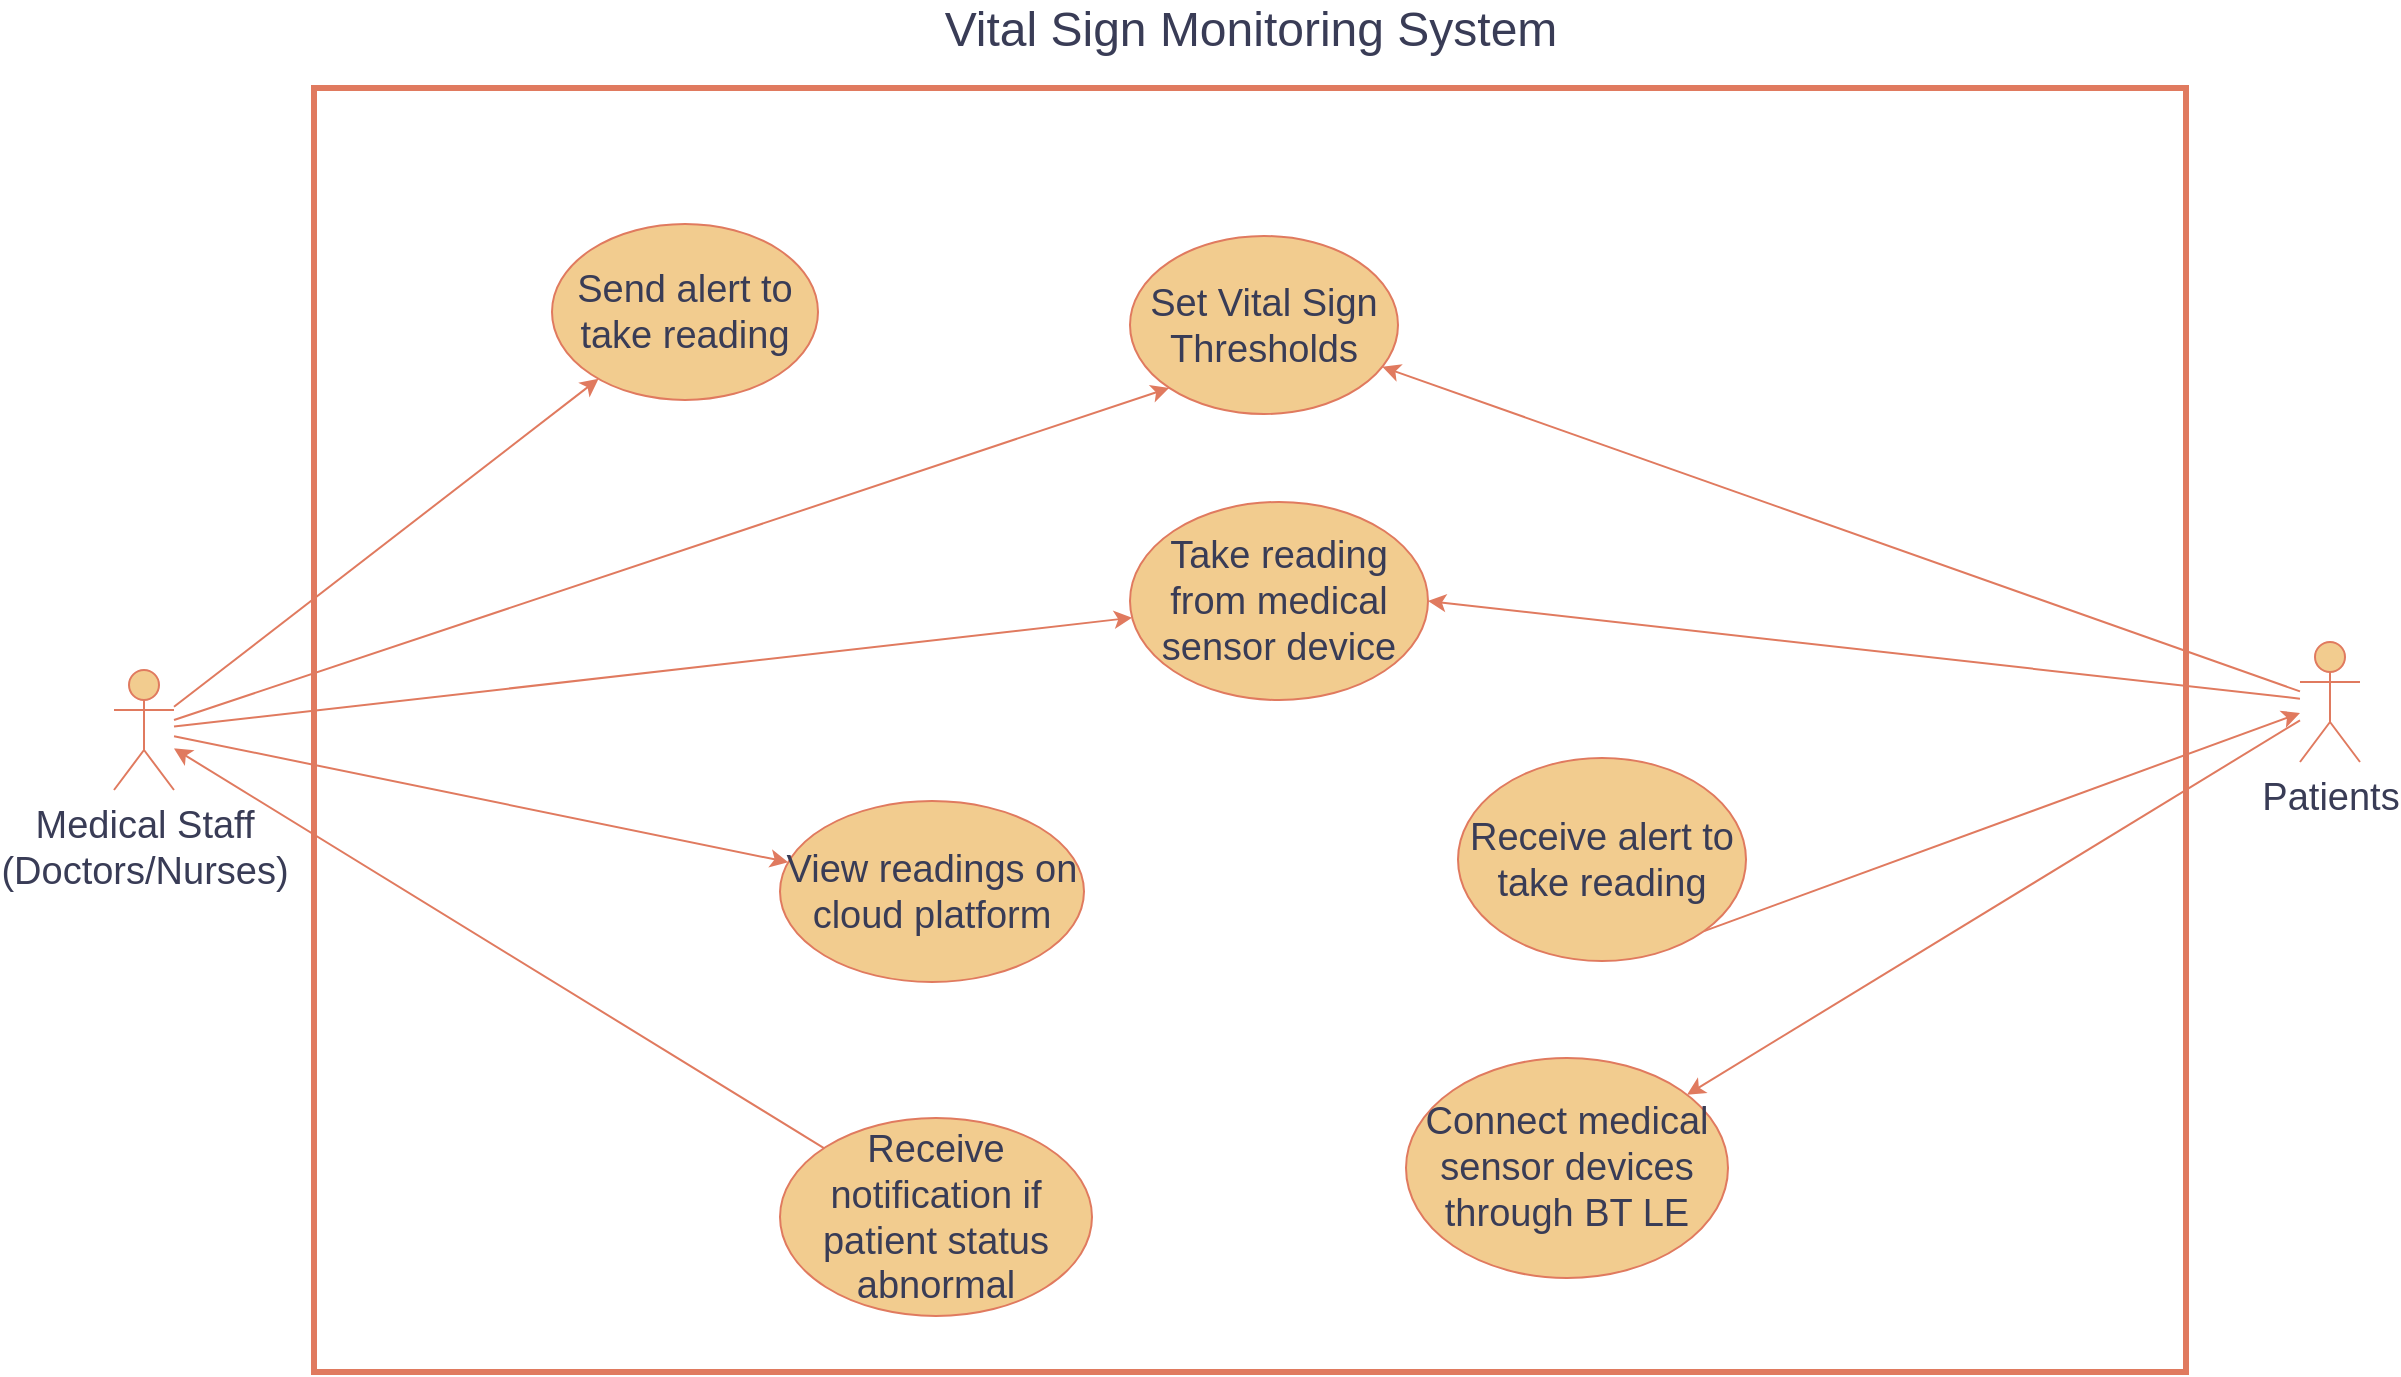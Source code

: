 <mxfile version="27.0.5">
  <diagram name="Page-1" id="PmOtgQnjxEkPDvwjBH-y">
    <mxGraphModel dx="1357" dy="728" grid="0" gridSize="10" guides="1" tooltips="1" connect="1" arrows="1" fold="1" page="0" pageScale="1" pageWidth="1100" pageHeight="850" math="0" shadow="0" adaptiveColors="none">
      <root>
        <mxCell id="0" />
        <mxCell id="1" parent="0" />
        <mxCell id="3_vnTeBhrZ6FZYod8qUJ-8" style="rounded=0;orthogonalLoop=1;jettySize=auto;html=1;entryX=0;entryY=1;entryDx=0;entryDy=0;strokeColor=#E07A5F;fontColor=#393C56;fillColor=#F2CC8F;" edge="1" parent="1" source="3_vnTeBhrZ6FZYod8qUJ-1" target="3_vnTeBhrZ6FZYod8qUJ-5">
          <mxGeometry relative="1" as="geometry" />
        </mxCell>
        <mxCell id="3_vnTeBhrZ6FZYod8qUJ-11" style="rounded=0;orthogonalLoop=1;jettySize=auto;html=1;strokeColor=#E07A5F;fontColor=#393C56;fillColor=#F2CC8F;" edge="1" parent="1" source="3_vnTeBhrZ6FZYod8qUJ-1" target="3_vnTeBhrZ6FZYod8qUJ-10">
          <mxGeometry relative="1" as="geometry" />
        </mxCell>
        <mxCell id="3_vnTeBhrZ6FZYod8qUJ-13" style="rounded=0;orthogonalLoop=1;jettySize=auto;html=1;strokeColor=#E07A5F;fontColor=#393C56;fillColor=#F2CC8F;" edge="1" parent="1" source="3_vnTeBhrZ6FZYod8qUJ-1" target="3_vnTeBhrZ6FZYod8qUJ-12">
          <mxGeometry relative="1" as="geometry" />
        </mxCell>
        <mxCell id="3_vnTeBhrZ6FZYod8qUJ-17" style="rounded=0;orthogonalLoop=1;jettySize=auto;html=1;strokeColor=#E07A5F;fontColor=#393C56;fillColor=#F2CC8F;" edge="1" parent="1" source="3_vnTeBhrZ6FZYod8qUJ-1" target="3_vnTeBhrZ6FZYod8qUJ-16">
          <mxGeometry relative="1" as="geometry" />
        </mxCell>
        <mxCell id="3_vnTeBhrZ6FZYod8qUJ-21" style="rounded=0;orthogonalLoop=1;jettySize=auto;html=1;strokeColor=#E07A5F;fontColor=#393C56;fillColor=#F2CC8F;startArrow=classic;startFill=1;endArrow=none;" edge="1" parent="1" source="3_vnTeBhrZ6FZYod8qUJ-1" target="3_vnTeBhrZ6FZYod8qUJ-20">
          <mxGeometry relative="1" as="geometry" />
        </mxCell>
        <mxCell id="3_vnTeBhrZ6FZYod8qUJ-1" value="&lt;font style=&quot;font-size: 19px;&quot;&gt;Medical Staff&lt;br&gt;(Doctors/Nurses)&lt;/font&gt;" style="shape=umlActor;verticalLabelPosition=bottom;verticalAlign=top;html=1;outlineConnect=0;labelBackgroundColor=none;fillColor=#F2CC8F;strokeColor=#E07A5F;fontColor=#393C56;" vertex="1" parent="1">
          <mxGeometry x="157" y="445" width="30" height="60" as="geometry" />
        </mxCell>
        <mxCell id="3_vnTeBhrZ6FZYod8qUJ-7" style="rounded=0;orthogonalLoop=1;jettySize=auto;html=1;strokeColor=#E07A5F;fontColor=#393C56;fillColor=#F2CC8F;" edge="1" parent="1" source="3_vnTeBhrZ6FZYod8qUJ-2" target="3_vnTeBhrZ6FZYod8qUJ-5">
          <mxGeometry relative="1" as="geometry" />
        </mxCell>
        <mxCell id="3_vnTeBhrZ6FZYod8qUJ-9" style="rounded=0;orthogonalLoop=1;jettySize=auto;html=1;entryX=1;entryY=1;entryDx=0;entryDy=0;strokeColor=#E07A5F;fontColor=#393C56;fillColor=#F2CC8F;endArrow=none;startFill=1;startArrow=classic;" edge="1" parent="1" source="3_vnTeBhrZ6FZYod8qUJ-2" target="3_vnTeBhrZ6FZYod8qUJ-6">
          <mxGeometry relative="1" as="geometry" />
        </mxCell>
        <mxCell id="3_vnTeBhrZ6FZYod8qUJ-14" style="rounded=0;orthogonalLoop=1;jettySize=auto;html=1;entryX=1;entryY=0.5;entryDx=0;entryDy=0;strokeColor=#E07A5F;fontColor=#393C56;fillColor=#F2CC8F;" edge="1" parent="1" source="3_vnTeBhrZ6FZYod8qUJ-2" target="3_vnTeBhrZ6FZYod8qUJ-12">
          <mxGeometry relative="1" as="geometry" />
        </mxCell>
        <mxCell id="3_vnTeBhrZ6FZYod8qUJ-19" style="rounded=0;orthogonalLoop=1;jettySize=auto;html=1;strokeColor=#E07A5F;fontColor=#393C56;fillColor=#F2CC8F;" edge="1" parent="1" source="3_vnTeBhrZ6FZYod8qUJ-2" target="3_vnTeBhrZ6FZYod8qUJ-18">
          <mxGeometry relative="1" as="geometry" />
        </mxCell>
        <mxCell id="3_vnTeBhrZ6FZYod8qUJ-2" value="&lt;font style=&quot;font-size: 19px;&quot;&gt;Patients&lt;/font&gt;" style="shape=umlActor;verticalLabelPosition=bottom;verticalAlign=top;html=1;outlineConnect=0;labelBackgroundColor=none;fillColor=#F2CC8F;strokeColor=#E07A5F;fontColor=#393C56;" vertex="1" parent="1">
          <mxGeometry x="1250" y="431" width="30" height="60" as="geometry" />
        </mxCell>
        <mxCell id="3_vnTeBhrZ6FZYod8qUJ-3" value="" style="rounded=0;whiteSpace=wrap;html=1;strokeColor=#E07A5F;fontColor=#393C56;fillColor=none;strokeWidth=3;" vertex="1" parent="1">
          <mxGeometry x="257" y="154" width="936" height="642" as="geometry" />
        </mxCell>
        <mxCell id="3_vnTeBhrZ6FZYod8qUJ-5" value="&lt;font style=&quot;font-size: 19px;&quot;&gt;Set Vital Sign Thresholds&lt;/font&gt;" style="ellipse;whiteSpace=wrap;html=1;strokeColor=#E07A5F;fontColor=#393C56;fillColor=#F2CC8F;" vertex="1" parent="1">
          <mxGeometry x="665" y="228" width="134" height="89" as="geometry" />
        </mxCell>
        <mxCell id="3_vnTeBhrZ6FZYod8qUJ-6" value="&lt;font style=&quot;font-size: 19px;&quot;&gt;Receive alert to take reading&lt;/font&gt;" style="ellipse;whiteSpace=wrap;html=1;strokeColor=#E07A5F;fontColor=#393C56;fillColor=#F2CC8F;" vertex="1" parent="1">
          <mxGeometry x="829" y="489" width="144" height="101.5" as="geometry" />
        </mxCell>
        <mxCell id="3_vnTeBhrZ6FZYod8qUJ-10" value="&lt;font style=&quot;font-size: 19px;&quot;&gt;Send&lt;span style=&quot;background-color: transparent; color: light-dark(rgb(57, 60, 86), rgb(182, 184, 207));&quot;&gt;&amp;nbsp;alert to take reading&lt;/span&gt;&lt;/font&gt;" style="ellipse;whiteSpace=wrap;html=1;strokeColor=#E07A5F;fontColor=#393C56;fillColor=#F2CC8F;" vertex="1" parent="1">
          <mxGeometry x="376" y="222" width="133" height="88" as="geometry" />
        </mxCell>
        <mxCell id="3_vnTeBhrZ6FZYod8qUJ-12" value="&lt;font style=&quot;font-size: 19px;&quot;&gt;Take reading from medical sensor device&lt;/font&gt;" style="ellipse;whiteSpace=wrap;html=1;strokeColor=#E07A5F;fontColor=#393C56;fillColor=#F2CC8F;" vertex="1" parent="1">
          <mxGeometry x="665" y="361" width="149" height="99" as="geometry" />
        </mxCell>
        <mxCell id="3_vnTeBhrZ6FZYod8qUJ-16" value="&lt;font style=&quot;font-size: 19px;&quot;&gt;View readings on cloud platform&lt;/font&gt;" style="ellipse;whiteSpace=wrap;html=1;strokeColor=#E07A5F;fontColor=#393C56;fillColor=#F2CC8F;" vertex="1" parent="1">
          <mxGeometry x="490" y="510.5" width="152" height="90.5" as="geometry" />
        </mxCell>
        <mxCell id="3_vnTeBhrZ6FZYod8qUJ-18" value="&lt;font style=&quot;font-size: 19px;&quot;&gt;Connect medical sensor devices through BT LE&lt;/font&gt;" style="ellipse;whiteSpace=wrap;html=1;strokeColor=#E07A5F;fontColor=#393C56;fillColor=#F2CC8F;" vertex="1" parent="1">
          <mxGeometry x="803" y="639" width="161" height="110" as="geometry" />
        </mxCell>
        <mxCell id="3_vnTeBhrZ6FZYod8qUJ-20" value="&lt;font style=&quot;font-size: 19px;&quot;&gt;Receive notification if patient status abnormal&lt;/font&gt;" style="ellipse;whiteSpace=wrap;html=1;strokeColor=#E07A5F;fontColor=#393C56;fillColor=#F2CC8F;" vertex="1" parent="1">
          <mxGeometry x="490" y="669" width="156" height="99" as="geometry" />
        </mxCell>
        <mxCell id="3_vnTeBhrZ6FZYod8qUJ-22" value="Vital Sign Monitoring System" style="text;html=1;align=center;verticalAlign=middle;whiteSpace=wrap;rounded=0;fontColor=#393C56;strokeWidth=1;fontSize=24;" vertex="1" parent="1">
          <mxGeometry x="553.75" y="110" width="342.5" height="30" as="geometry" />
        </mxCell>
      </root>
    </mxGraphModel>
  </diagram>
</mxfile>
